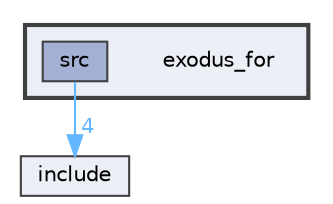 digraph "exodus_for"
{
 // LATEX_PDF_SIZE
  bgcolor="transparent";
  edge [fontname=Helvetica,fontsize=10,labelfontname=Helvetica,labelfontsize=10];
  node [fontname=Helvetica,fontsize=10,shape=box,height=0.2,width=0.4];
  compound=true
  subgraph clusterdir_34fa921da945194e4ae64342c0cc9d58 {
    graph [ bgcolor="#edeff6", pencolor="grey25", label="", fontname=Helvetica,fontsize=10 style="filled,bold", URL="dir_34fa921da945194e4ae64342c0cc9d58.html",tooltip=""]
    dir_34fa921da945194e4ae64342c0cc9d58 [shape=plaintext, label="exodus_for"];
  dir_827724d8f1f7c8c502e37116e002873e [label="src", fillcolor="#a4b1d4", color="grey25", style="filled", URL="dir_827724d8f1f7c8c502e37116e002873e.html",tooltip=""];
  }
  dir_66c5f6bcef6d1d102e7d85554ffc35e7 [label="include", fillcolor="#edeff6", color="grey25", style="filled", URL="dir_66c5f6bcef6d1d102e7d85554ffc35e7.html",tooltip=""];
  dir_827724d8f1f7c8c502e37116e002873e->dir_66c5f6bcef6d1d102e7d85554ffc35e7 [headlabel="4", labeldistance=1.5 headhref="dir_000004_000002.html" color="steelblue1" fontcolor="steelblue1"];
}
